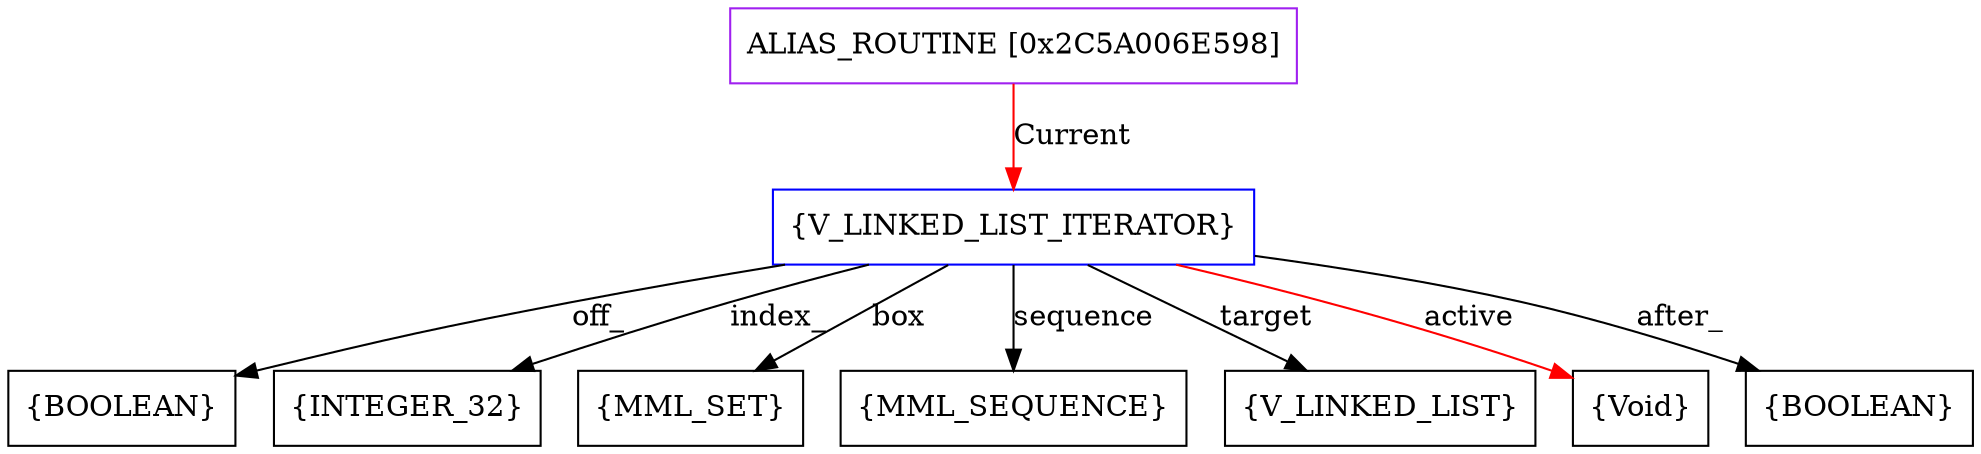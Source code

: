 digraph g {
	node [shape=box]
	b1[color=purple label=<ALIAS_ROUTINE [0x2C5A006E598]>]
	b2[color=blue label=<{V_LINKED_LIST_ITERATOR}>]
	b3[label=<{BOOLEAN}>]
	b4[label=<{INTEGER_32}>]
	b5[label=<{MML_SET}>]
	b6[label=<{MML_SEQUENCE}>]
	b7[label=<{V_LINKED_LIST}>]
	b8[label=<{Void}>]
	b9[label=<{BOOLEAN}>]
	b1->b2[color=red label=<Current>]
	b2->b3[label=<off_>]
	b2->b4[label=<index_>]
	b2->b5[label=<box>]
	b2->b6[label=<sequence>]
	b2->b7[label=<target>]
	b2->b8[color=red label=<active>]
	b2->b9[label=<after_>]
}
